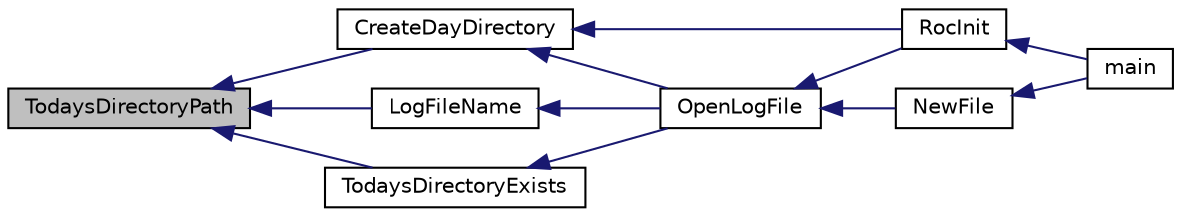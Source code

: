 digraph "TodaysDirectoryPath"
{
 // INTERACTIVE_SVG=YES
  edge [fontname="Helvetica",fontsize="10",labelfontname="Helvetica",labelfontsize="10"];
  node [fontname="Helvetica",fontsize="10",shape=record];
  rankdir="LR";
  Node128 [label="TodaysDirectoryPath",height=0.2,width=0.4,color="black", fillcolor="grey75", style="filled", fontcolor="black"];
  Node128 -> Node129 [dir="back",color="midnightblue",fontsize="10",style="solid",fontname="Helvetica"];
  Node129 [label="CreateDayDirectory",height=0.2,width=0.4,color="black", fillcolor="white", style="filled",URL="$zephyr_8h.html#a0eaf55c523b081609cd85dd6eb04682b"];
  Node129 -> Node130 [dir="back",color="midnightblue",fontsize="10",style="solid",fontname="Helvetica"];
  Node130 [label="RocInit",height=0.2,width=0.4,color="black", fillcolor="white", style="filled",URL="$roc2_8h.html#adaf639dd3b74bbc423f3e475d724f5bd",tooltip="Performs module initialization. "];
  Node130 -> Node131 [dir="back",color="midnightblue",fontsize="10",style="solid",fontname="Helvetica"];
  Node131 [label="main",height=0.2,width=0.4,color="black", fillcolor="white", style="filled",URL="$roc2_8c.html#a0ddf1224851353fc92bfbff6f499fa97",tooltip="Main function. "];
  Node129 -> Node132 [dir="back",color="midnightblue",fontsize="10",style="solid",fontname="Helvetica"];
  Node132 [label="OpenLogFile",height=0.2,width=0.4,color="black", fillcolor="white", style="filled",URL="$zephyr_8h.html#af8b73dc85a9b8da6978eac659ec8531b"];
  Node132 -> Node130 [dir="back",color="midnightblue",fontsize="10",style="solid",fontname="Helvetica"];
  Node132 -> Node133 [dir="back",color="midnightblue",fontsize="10",style="solid",fontname="Helvetica"];
  Node133 [label="NewFile",height=0.2,width=0.4,color="black", fillcolor="white", style="filled",URL="$zephyr_8h.html#a5366f78d45883b7ad5934d6910efa6c5"];
  Node133 -> Node131 [dir="back",color="midnightblue",fontsize="10",style="solid",fontname="Helvetica"];
  Node128 -> Node134 [dir="back",color="midnightblue",fontsize="10",style="solid",fontname="Helvetica"];
  Node134 [label="LogFileName",height=0.2,width=0.4,color="black", fillcolor="white", style="filled",URL="$zephyr_8h.html#a45786db9b46a6cc20e64bd0a851655bc"];
  Node134 -> Node132 [dir="back",color="midnightblue",fontsize="10",style="solid",fontname="Helvetica"];
  Node128 -> Node135 [dir="back",color="midnightblue",fontsize="10",style="solid",fontname="Helvetica"];
  Node135 [label="TodaysDirectoryExists",height=0.2,width=0.4,color="black", fillcolor="white", style="filled",URL="$zephyr_8h.html#a88fb6383c5c934e876be013729f8ab60"];
  Node135 -> Node132 [dir="back",color="midnightblue",fontsize="10",style="solid",fontname="Helvetica"];
}
